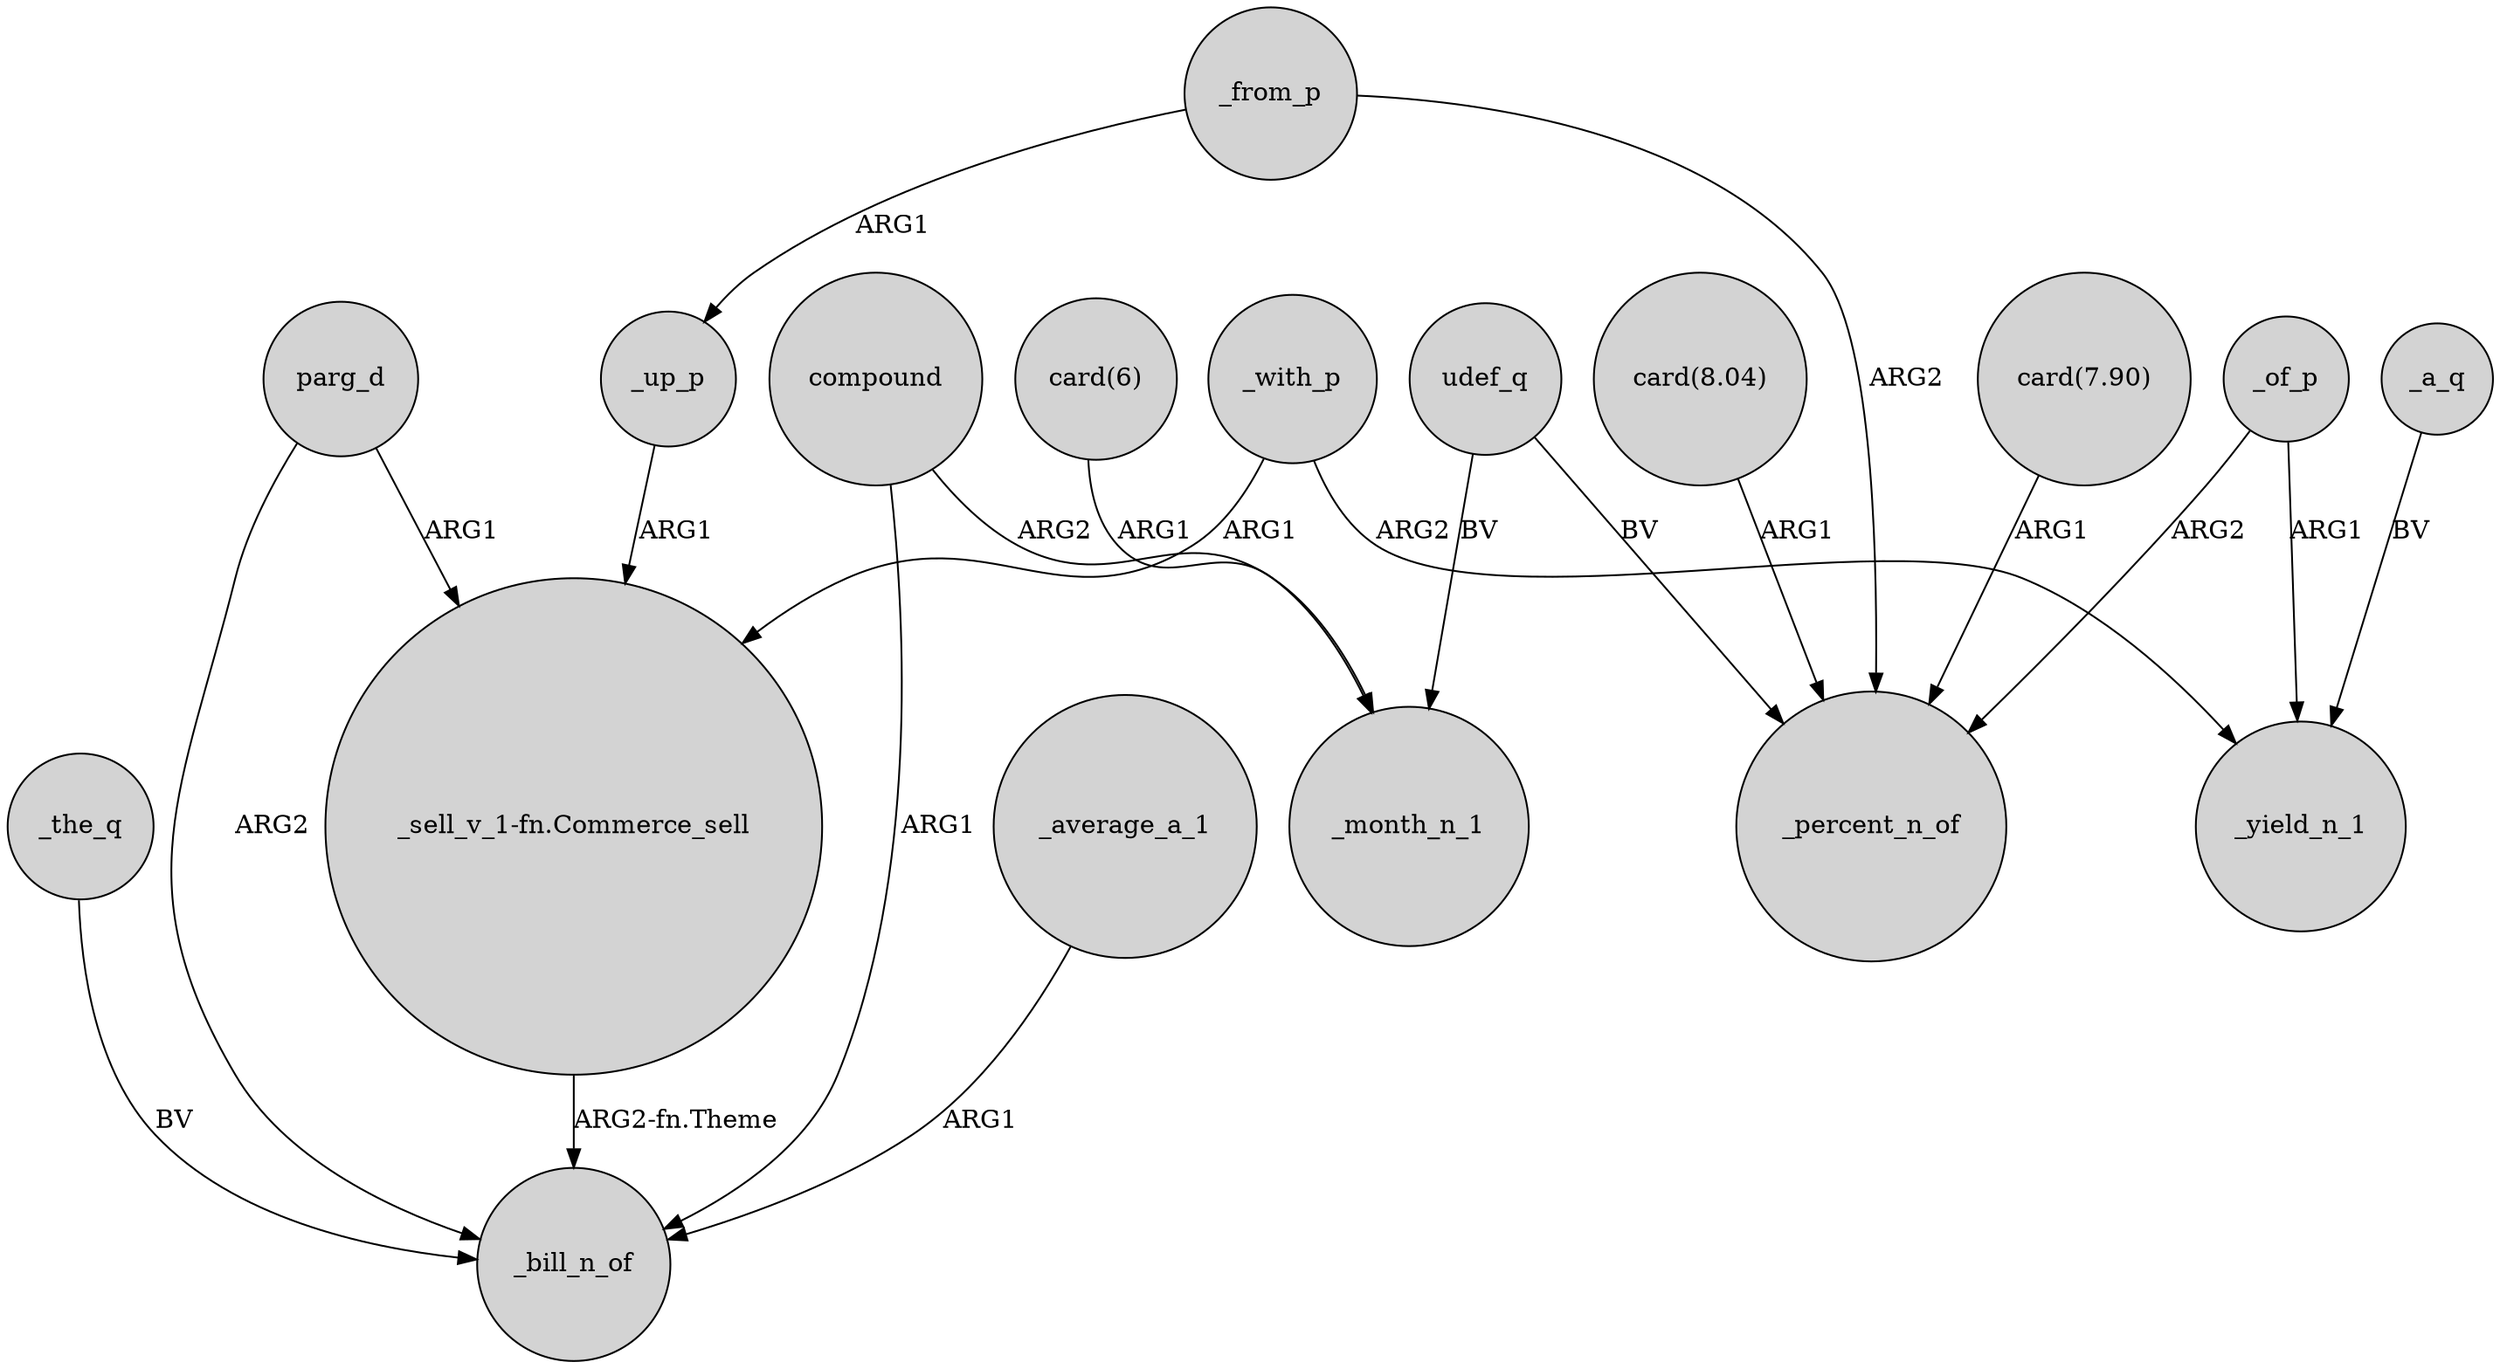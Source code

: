 digraph {
	node [shape=circle style=filled]
	_the_q -> _bill_n_of [label=BV]
	compound -> _month_n_1 [label=ARG2]
	compound -> _bill_n_of [label=ARG1]
	_with_p -> "_sell_v_1-fn.Commerce_sell" [label=ARG1]
	"_sell_v_1-fn.Commerce_sell" -> _bill_n_of [label="ARG2-fn.Theme"]
	_from_p -> _up_p [label=ARG1]
	_a_q -> _yield_n_1 [label=BV]
	parg_d -> "_sell_v_1-fn.Commerce_sell" [label=ARG1]
	udef_q -> _month_n_1 [label=BV]
	parg_d -> _bill_n_of [label=ARG2]
	_of_p -> _percent_n_of [label=ARG2]
	_of_p -> _yield_n_1 [label=ARG1]
	"card(7.90)" -> _percent_n_of [label=ARG1]
	"card(8.04)" -> _percent_n_of [label=ARG1]
	_up_p -> "_sell_v_1-fn.Commerce_sell" [label=ARG1]
	_average_a_1 -> _bill_n_of [label=ARG1]
	_with_p -> _yield_n_1 [label=ARG2]
	_from_p -> _percent_n_of [label=ARG2]
	udef_q -> _percent_n_of [label=BV]
	"card(6)" -> _month_n_1 [label=ARG1]
}
